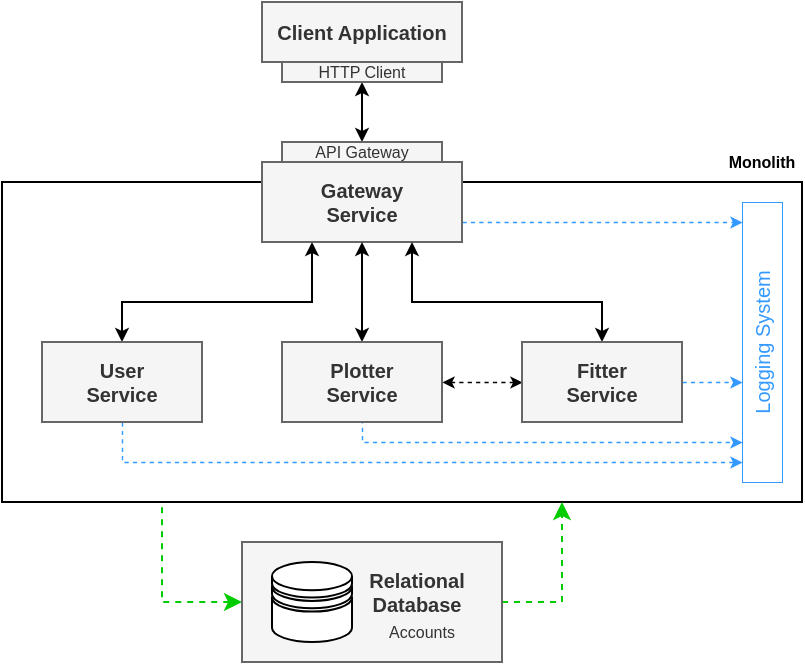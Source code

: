 <mxfile version="24.6.4" type="device">
  <diagram name="Page-1" id="HrQYvHOT4DFlJ968eMbm">
    <mxGraphModel dx="600" dy="355" grid="1" gridSize="10" guides="1" tooltips="1" connect="1" arrows="1" fold="1" page="1" pageScale="1" pageWidth="850" pageHeight="1100" math="0" shadow="0">
      <root>
        <mxCell id="0" />
        <mxCell id="1" parent="0" />
        <mxCell id="oNb2-2rSWAqyWGa9Pkr6-28" value="" style="rounded=0;whiteSpace=wrap;html=1;fillColor=none;strokeWidth=1;" vertex="1" parent="1">
          <mxGeometry x="240" y="240" width="400" height="160" as="geometry" />
        </mxCell>
        <mxCell id="oNb2-2rSWAqyWGa9Pkr6-1" value="&lt;b style=&quot;font-size: 10px;&quot;&gt;Client Application&lt;/b&gt;" style="rounded=0;whiteSpace=wrap;html=1;fillColor=#f5f5f5;fontColor=#333333;strokeColor=#666666;fontSize=10;" vertex="1" parent="1">
          <mxGeometry x="370" y="150" width="100" height="30" as="geometry" />
        </mxCell>
        <mxCell id="oNb2-2rSWAqyWGa9Pkr6-14" style="edgeStyle=orthogonalEdgeStyle;rounded=0;orthogonalLoop=1;jettySize=auto;html=1;entryX=0.5;entryY=0;entryDx=0;entryDy=0;startArrow=classic;startFill=1;endSize=4;startSize=4;" edge="1" parent="1" source="oNb2-2rSWAqyWGa9Pkr6-2" target="oNb2-2rSWAqyWGa9Pkr6-3">
          <mxGeometry relative="1" as="geometry" />
        </mxCell>
        <mxCell id="oNb2-2rSWAqyWGa9Pkr6-2" value="HTTP Client" style="rounded=0;whiteSpace=wrap;html=1;fillColor=#f5f5f5;fontColor=#333333;strokeColor=#666666;fontSize=8;" vertex="1" parent="1">
          <mxGeometry x="380" y="180" width="80" height="10" as="geometry" />
        </mxCell>
        <mxCell id="oNb2-2rSWAqyWGa9Pkr6-3" value="API Gateway" style="rounded=0;whiteSpace=wrap;html=1;fillColor=#f5f5f5;fontColor=#333333;strokeColor=#666666;fontSize=8;" vertex="1" parent="1">
          <mxGeometry x="380" y="220" width="80" height="10" as="geometry" />
        </mxCell>
        <mxCell id="oNb2-2rSWAqyWGa9Pkr6-8" style="edgeStyle=orthogonalEdgeStyle;rounded=0;orthogonalLoop=1;jettySize=auto;html=1;exitX=0.25;exitY=1;exitDx=0;exitDy=0;entryX=0.5;entryY=0;entryDx=0;entryDy=0;startArrow=classic;startFill=1;endSize=4;startSize=4;" edge="1" parent="1" source="oNb2-2rSWAqyWGa9Pkr6-4" target="oNb2-2rSWAqyWGa9Pkr6-5">
          <mxGeometry relative="1" as="geometry">
            <Array as="points">
              <mxPoint x="395" y="300" />
              <mxPoint x="300" y="300" />
            </Array>
          </mxGeometry>
        </mxCell>
        <mxCell id="oNb2-2rSWAqyWGa9Pkr6-25" style="edgeStyle=orthogonalEdgeStyle;rounded=0;orthogonalLoop=1;jettySize=auto;html=1;strokeColor=#3399FF;strokeWidth=0.7;fontSize=10;endSize=4;startSize=4;dashed=1;" edge="1" parent="1" source="oNb2-2rSWAqyWGa9Pkr6-4" target="oNb2-2rSWAqyWGa9Pkr6-21">
          <mxGeometry relative="1" as="geometry">
            <Array as="points">
              <mxPoint x="590" y="260" />
              <mxPoint x="590" y="260" />
            </Array>
          </mxGeometry>
        </mxCell>
        <mxCell id="oNb2-2rSWAqyWGa9Pkr6-4" value="&lt;font style=&quot;font-size: 10px;&quot;&gt;&lt;span style=&quot;font-size: 10px;&quot;&gt;Gateway&lt;br style=&quot;font-size: 10px;&quot;&gt;Service&lt;/span&gt;&lt;/font&gt;" style="rounded=0;whiteSpace=wrap;html=1;fillColor=#f5f5f5;fontColor=#333333;strokeColor=#666666;fontStyle=1;fontSize=10;" vertex="1" parent="1">
          <mxGeometry x="370" y="230" width="100" height="40" as="geometry" />
        </mxCell>
        <mxCell id="oNb2-2rSWAqyWGa9Pkr6-49" style="edgeStyle=orthogonalEdgeStyle;rounded=0;orthogonalLoop=1;jettySize=auto;html=1;dashed=1;strokeWidth=0.7;strokeColor=#3399FF;endSize=4;startSize=4;" edge="1" parent="1" source="oNb2-2rSWAqyWGa9Pkr6-5" target="oNb2-2rSWAqyWGa9Pkr6-21">
          <mxGeometry relative="1" as="geometry">
            <Array as="points">
              <mxPoint x="300" y="380" />
            </Array>
          </mxGeometry>
        </mxCell>
        <mxCell id="oNb2-2rSWAqyWGa9Pkr6-5" value="&lt;font style=&quot;font-size: 10px;&quot;&gt;&lt;span style=&quot;font-size: 10px;&quot;&gt;User&lt;/span&gt;&lt;/font&gt;&lt;div style=&quot;font-size: 10px;&quot;&gt;&lt;font style=&quot;font-size: 10px;&quot;&gt;&lt;span style=&quot;font-size: 10px;&quot;&gt;Service&lt;/span&gt;&lt;/font&gt;&lt;/div&gt;" style="rounded=0;whiteSpace=wrap;html=1;fillColor=#f5f5f5;fontColor=#333333;strokeColor=#666666;fontStyle=1;fontSize=10;" vertex="1" parent="1">
          <mxGeometry x="260" y="320" width="80" height="40" as="geometry" />
        </mxCell>
        <mxCell id="oNb2-2rSWAqyWGa9Pkr6-9" style="edgeStyle=orthogonalEdgeStyle;rounded=0;orthogonalLoop=1;jettySize=auto;html=1;entryX=0.5;entryY=1;entryDx=0;entryDy=0;startArrow=classic;startFill=1;endSize=4;startSize=4;" edge="1" parent="1" source="oNb2-2rSWAqyWGa9Pkr6-6" target="oNb2-2rSWAqyWGa9Pkr6-4">
          <mxGeometry relative="1" as="geometry" />
        </mxCell>
        <mxCell id="oNb2-2rSWAqyWGa9Pkr6-26" style="edgeStyle=orthogonalEdgeStyle;rounded=0;orthogonalLoop=1;jettySize=auto;html=1;strokeColor=#3399FF;strokeWidth=0.7;fontSize=10;endSize=4;startSize=4;dashed=1;" edge="1" parent="1" target="oNb2-2rSWAqyWGa9Pkr6-21">
          <mxGeometry relative="1" as="geometry">
            <mxPoint x="420" y="350" as="sourcePoint" />
            <mxPoint x="620" y="370" as="targetPoint" />
            <Array as="points">
              <mxPoint x="420" y="370" />
            </Array>
          </mxGeometry>
        </mxCell>
        <mxCell id="oNb2-2rSWAqyWGa9Pkr6-6" value="&lt;font style=&quot;font-size: 10px;&quot;&gt;&lt;span style=&quot;font-size: 10px;&quot;&gt;Plotter&lt;/span&gt;&lt;/font&gt;&lt;div style=&quot;font-size: 10px;&quot;&gt;&lt;font style=&quot;font-size: 10px;&quot;&gt;&lt;span style=&quot;font-size: 10px;&quot;&gt;Service&lt;/span&gt;&lt;/font&gt;&lt;/div&gt;" style="rounded=0;whiteSpace=wrap;html=1;fillColor=#f5f5f5;fontColor=#333333;strokeColor=#666666;fontStyle=1;fontSize=10;" vertex="1" parent="1">
          <mxGeometry x="380" y="320" width="80" height="40" as="geometry" />
        </mxCell>
        <mxCell id="oNb2-2rSWAqyWGa9Pkr6-10" style="edgeStyle=orthogonalEdgeStyle;rounded=0;orthogonalLoop=1;jettySize=auto;html=1;entryX=0.75;entryY=1;entryDx=0;entryDy=0;startArrow=classic;startFill=1;endSize=4;startSize=4;" edge="1" parent="1" source="oNb2-2rSWAqyWGa9Pkr6-7" target="oNb2-2rSWAqyWGa9Pkr6-4">
          <mxGeometry relative="1" as="geometry">
            <Array as="points">
              <mxPoint x="540" y="300" />
              <mxPoint x="445" y="300" />
            </Array>
          </mxGeometry>
        </mxCell>
        <mxCell id="oNb2-2rSWAqyWGa9Pkr6-11" style="edgeStyle=orthogonalEdgeStyle;rounded=0;orthogonalLoop=1;jettySize=auto;html=1;startArrow=classic;startFill=1;endSize=4;startSize=4;dashed=1;strokeWidth=0.7;" edge="1" parent="1" source="oNb2-2rSWAqyWGa9Pkr6-7" target="oNb2-2rSWAqyWGa9Pkr6-6">
          <mxGeometry relative="1" as="geometry" />
        </mxCell>
        <mxCell id="oNb2-2rSWAqyWGa9Pkr6-24" style="edgeStyle=orthogonalEdgeStyle;rounded=0;orthogonalLoop=1;jettySize=auto;html=1;strokeColor=#3399FF;strokeWidth=0.7;fontSize=10;endSize=4;startSize=4;dashed=1;" edge="1" parent="1" source="oNb2-2rSWAqyWGa9Pkr6-7" target="oNb2-2rSWAqyWGa9Pkr6-21">
          <mxGeometry relative="1" as="geometry">
            <Array as="points">
              <mxPoint x="610" y="340" />
              <mxPoint x="610" y="340" />
            </Array>
          </mxGeometry>
        </mxCell>
        <mxCell id="oNb2-2rSWAqyWGa9Pkr6-7" value="&lt;font style=&quot;font-size: 10px;&quot;&gt;&lt;span style=&quot;font-size: 10px;&quot;&gt;Fitter&lt;/span&gt;&lt;/font&gt;&lt;div style=&quot;font-size: 10px;&quot;&gt;&lt;font style=&quot;font-size: 10px;&quot;&gt;&lt;span style=&quot;font-size: 10px;&quot;&gt;Service&lt;/span&gt;&lt;/font&gt;&lt;/div&gt;" style="rounded=0;whiteSpace=wrap;html=1;fillColor=#f5f5f5;fontColor=#333333;strokeColor=#666666;fontStyle=1;fontSize=10;" vertex="1" parent="1">
          <mxGeometry x="500" y="320" width="80" height="40" as="geometry" />
        </mxCell>
        <mxCell id="oNb2-2rSWAqyWGa9Pkr6-21" value="" style="rounded=0;whiteSpace=wrap;html=1;fillColor=none;strokeColor=#3399FF;strokeWidth=0.5;" vertex="1" parent="1">
          <mxGeometry x="610" y="250" width="20" height="140" as="geometry" />
        </mxCell>
        <mxCell id="oNb2-2rSWAqyWGa9Pkr6-23" value="Logging System" style="text;html=1;align=center;verticalAlign=middle;whiteSpace=wrap;rounded=0;fontColor=#3399FF;rotation=-90;fontSize=10;" vertex="1" parent="1">
          <mxGeometry x="560" y="310" width="120" height="20" as="geometry" />
        </mxCell>
        <mxCell id="oNb2-2rSWAqyWGa9Pkr6-29" value="Monolith" style="text;html=1;align=center;verticalAlign=middle;whiteSpace=wrap;rounded=0;fontSize=8;fontStyle=1" vertex="1" parent="1">
          <mxGeometry x="600" y="220" width="40" height="20" as="geometry" />
        </mxCell>
        <mxCell id="oNb2-2rSWAqyWGa9Pkr6-47" style="edgeStyle=orthogonalEdgeStyle;rounded=0;orthogonalLoop=1;jettySize=auto;html=1;dashed=1;strokeColor=#00CC00;strokeWidth=1;" edge="1" parent="1" source="oNb2-2rSWAqyWGa9Pkr6-39" target="oNb2-2rSWAqyWGa9Pkr6-28">
          <mxGeometry relative="1" as="geometry">
            <mxPoint x="540" y="400" as="targetPoint" />
            <Array as="points">
              <mxPoint x="520" y="450" />
            </Array>
          </mxGeometry>
        </mxCell>
        <mxCell id="oNb2-2rSWAqyWGa9Pkr6-48" style="edgeStyle=orthogonalEdgeStyle;rounded=0;orthogonalLoop=1;jettySize=auto;html=1;startArrow=classic;startFill=1;endArrow=none;endFill=0;dashed=1;strokeColor=#00CC00;strokeWidth=1;" edge="1" parent="1" source="oNb2-2rSWAqyWGa9Pkr6-39" target="oNb2-2rSWAqyWGa9Pkr6-28">
          <mxGeometry relative="1" as="geometry">
            <mxPoint x="510" y="475" as="sourcePoint" />
            <mxPoint x="300" y="400" as="targetPoint" />
            <Array as="points">
              <mxPoint x="320" y="450" />
            </Array>
          </mxGeometry>
        </mxCell>
        <mxCell id="oNb2-2rSWAqyWGa9Pkr6-64" value="" style="group" vertex="1" connectable="0" parent="1">
          <mxGeometry x="360" y="420" width="130" height="60" as="geometry" />
        </mxCell>
        <mxCell id="oNb2-2rSWAqyWGa9Pkr6-39" value="" style="rounded=0;whiteSpace=wrap;html=1;fillColor=#f5f5f5;fontColor=#333333;strokeColor=#666666;" vertex="1" parent="oNb2-2rSWAqyWGa9Pkr6-64">
          <mxGeometry width="130" height="60" as="geometry" />
        </mxCell>
        <mxCell id="oNb2-2rSWAqyWGa9Pkr6-42" value="&lt;font style=&quot;font-size: 10px;&quot; color=&quot;#333333&quot;&gt;&lt;span style=&quot;font-size: 10px;&quot;&gt;&lt;b style=&quot;font-size: 10px;&quot;&gt;Relational Database&lt;/b&gt;&lt;/span&gt;&lt;/font&gt;" style="text;html=1;align=center;verticalAlign=middle;whiteSpace=wrap;rounded=0;fontSize=10;" vertex="1" parent="oNb2-2rSWAqyWGa9Pkr6-64">
          <mxGeometry x="60" y="10" width="55" height="30" as="geometry" />
        </mxCell>
        <mxCell id="oNb2-2rSWAqyWGa9Pkr6-44" value="&lt;font style=&quot;font-size: 8px;&quot; color=&quot;#333333&quot;&gt;&lt;span style=&quot;font-size: 8px;&quot;&gt;Accounts&lt;/span&gt;&lt;/font&gt;" style="text;html=1;align=center;verticalAlign=middle;whiteSpace=wrap;rounded=0;fontSize=8;" vertex="1" parent="oNb2-2rSWAqyWGa9Pkr6-64">
          <mxGeometry x="65" y="40" width="50" height="10" as="geometry" />
        </mxCell>
        <mxCell id="oNb2-2rSWAqyWGa9Pkr6-63" value="" style="group" vertex="1" connectable="0" parent="oNb2-2rSWAqyWGa9Pkr6-64">
          <mxGeometry x="15" y="10" width="40" height="40" as="geometry" />
        </mxCell>
        <mxCell id="oNb2-2rSWAqyWGa9Pkr6-59" value="" style="shape=cylinder3;whiteSpace=wrap;html=1;boundedLbl=1;backgroundOutline=1;size=7.067;" vertex="1" parent="oNb2-2rSWAqyWGa9Pkr6-63">
          <mxGeometry y="10.667" width="40" height="29.333" as="geometry" />
        </mxCell>
        <mxCell id="oNb2-2rSWAqyWGa9Pkr6-61" value="" style="shape=cylinder3;whiteSpace=wrap;html=1;boundedLbl=1;backgroundOutline=1;size=7.067;" vertex="1" parent="oNb2-2rSWAqyWGa9Pkr6-63">
          <mxGeometry y="5.333" width="40" height="17.778" as="geometry" />
        </mxCell>
        <mxCell id="oNb2-2rSWAqyWGa9Pkr6-62" value="" style="shape=cylinder3;whiteSpace=wrap;html=1;boundedLbl=1;backgroundOutline=1;size=7.067;" vertex="1" parent="oNb2-2rSWAqyWGa9Pkr6-63">
          <mxGeometry width="40" height="17.778" as="geometry" />
        </mxCell>
      </root>
    </mxGraphModel>
  </diagram>
</mxfile>
